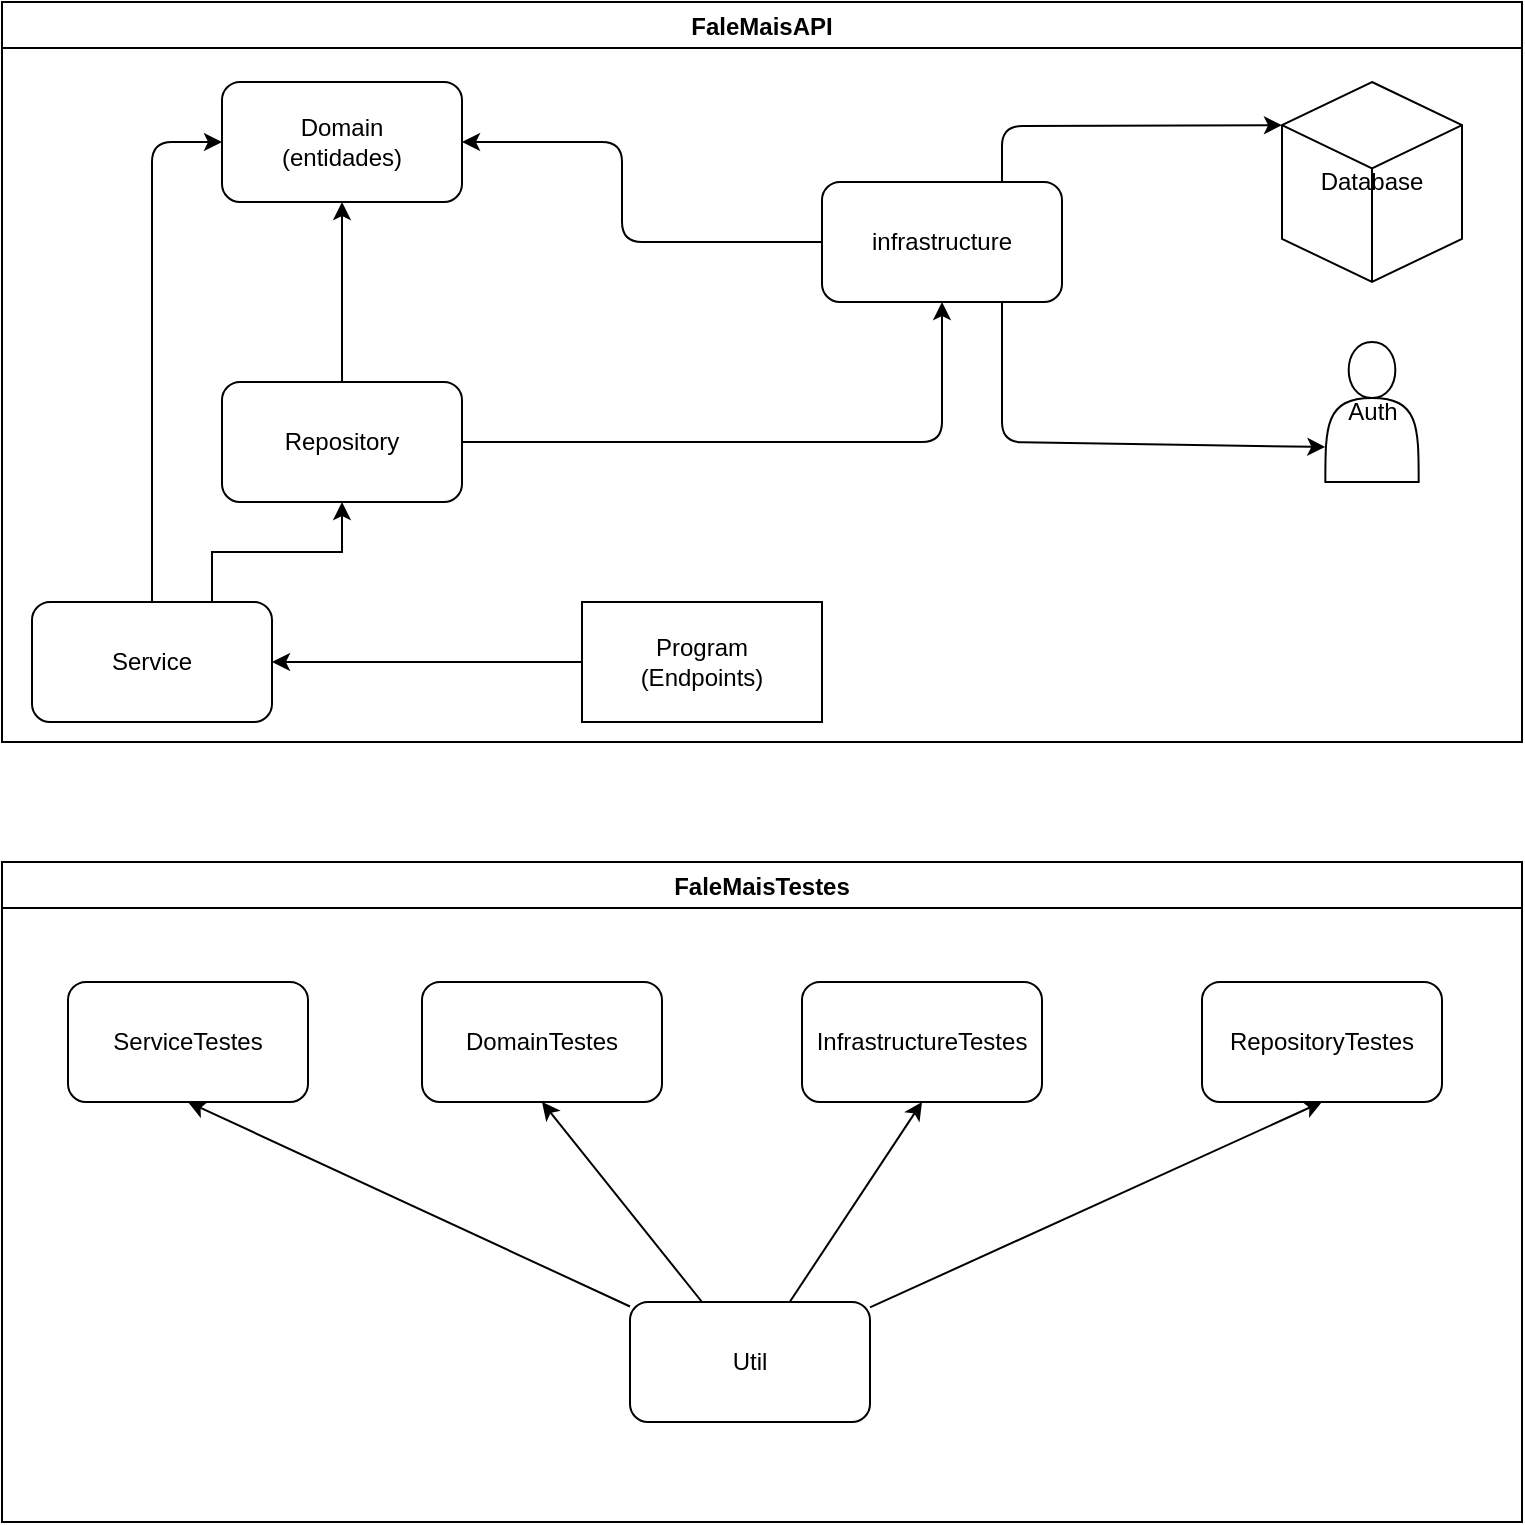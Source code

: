 <mxfile>
    <diagram id="Ge6CGkqSIVCGUo9sEbZC" name="Página-1">
        <mxGraphModel dx="1706" dy="616" grid="1" gridSize="10" guides="1" tooltips="1" connect="1" arrows="1" fold="1" page="1" pageScale="1" pageWidth="827" pageHeight="1169" math="0" shadow="0">
            <root>
                <mxCell id="0"/>
                <mxCell id="1" parent="0"/>
                <mxCell id="3i0ASB1SZt8JwYVFny3z-36" value="FaleMaisAPI" style="swimlane;" parent="1" vertex="1">
                    <mxGeometry x="40" y="20" width="760" height="370" as="geometry"/>
                </mxCell>
                <mxCell id="3i0ASB1SZt8JwYVFny3z-1" value="Domain&lt;br&gt;(entidades)" style="rounded=1;whiteSpace=wrap;html=1;" parent="3i0ASB1SZt8JwYVFny3z-36" vertex="1">
                    <mxGeometry x="110" y="40" width="120" height="60" as="geometry"/>
                </mxCell>
                <mxCell id="3i0ASB1SZt8JwYVFny3z-8" style="edgeStyle=orthogonalEdgeStyle;rounded=0;orthogonalLoop=1;jettySize=auto;html=1;entryX=0.5;entryY=1;entryDx=0;entryDy=0;" parent="3i0ASB1SZt8JwYVFny3z-36" source="3i0ASB1SZt8JwYVFny3z-2" target="3i0ASB1SZt8JwYVFny3z-1" edge="1">
                    <mxGeometry relative="1" as="geometry"/>
                </mxCell>
                <mxCell id="6" style="edgeStyle=none;html=1;entryX=0.5;entryY=1;entryDx=0;entryDy=0;" edge="1" parent="3i0ASB1SZt8JwYVFny3z-36" source="3i0ASB1SZt8JwYVFny3z-2" target="3i0ASB1SZt8JwYVFny3z-4">
                    <mxGeometry relative="1" as="geometry">
                        <Array as="points">
                            <mxPoint x="470" y="220"/>
                        </Array>
                    </mxGeometry>
                </mxCell>
                <mxCell id="3i0ASB1SZt8JwYVFny3z-2" value="Repository" style="rounded=1;whiteSpace=wrap;html=1;" parent="3i0ASB1SZt8JwYVFny3z-36" vertex="1">
                    <mxGeometry x="110" y="190" width="120" height="60" as="geometry"/>
                </mxCell>
                <mxCell id="3i0ASB1SZt8JwYVFny3z-9" style="edgeStyle=orthogonalEdgeStyle;rounded=0;orthogonalLoop=1;jettySize=auto;html=1;entryX=0.5;entryY=1;entryDx=0;entryDy=0;exitX=0.75;exitY=0;exitDx=0;exitDy=0;" parent="3i0ASB1SZt8JwYVFny3z-36" source="3i0ASB1SZt8JwYVFny3z-3" target="3i0ASB1SZt8JwYVFny3z-2" edge="1">
                    <mxGeometry relative="1" as="geometry">
                        <mxPoint x="75" y="260" as="targetPoint"/>
                    </mxGeometry>
                </mxCell>
                <mxCell id="9" style="edgeStyle=none;html=1;entryX=0;entryY=0.5;entryDx=0;entryDy=0;" edge="1" parent="3i0ASB1SZt8JwYVFny3z-36" source="3i0ASB1SZt8JwYVFny3z-3" target="3i0ASB1SZt8JwYVFny3z-1">
                    <mxGeometry relative="1" as="geometry">
                        <Array as="points">
                            <mxPoint x="75" y="70"/>
                        </Array>
                    </mxGeometry>
                </mxCell>
                <mxCell id="3i0ASB1SZt8JwYVFny3z-3" value="Service" style="rounded=1;whiteSpace=wrap;html=1;" parent="3i0ASB1SZt8JwYVFny3z-36" vertex="1">
                    <mxGeometry x="15" y="300" width="120" height="60" as="geometry"/>
                </mxCell>
                <mxCell id="3" style="edgeStyle=none;html=1;entryX=0;entryY=0.75;entryDx=0;entryDy=0;exitX=0.75;exitY=1;exitDx=0;exitDy=0;" edge="1" parent="3i0ASB1SZt8JwYVFny3z-36" source="3i0ASB1SZt8JwYVFny3z-4" target="3i0ASB1SZt8JwYVFny3z-27">
                    <mxGeometry relative="1" as="geometry">
                        <Array as="points">
                            <mxPoint x="500" y="190"/>
                            <mxPoint x="500" y="220"/>
                        </Array>
                    </mxGeometry>
                </mxCell>
                <mxCell id="4" style="edgeStyle=none;html=1;entryX=0;entryY=0;entryDx=0;entryDy=21.607;entryPerimeter=0;exitX=0.75;exitY=0;exitDx=0;exitDy=0;" edge="1" parent="3i0ASB1SZt8JwYVFny3z-36" source="3i0ASB1SZt8JwYVFny3z-4" target="3i0ASB1SZt8JwYVFny3z-23">
                    <mxGeometry relative="1" as="geometry">
                        <Array as="points">
                            <mxPoint x="500" y="62"/>
                        </Array>
                    </mxGeometry>
                </mxCell>
                <mxCell id="7" style="edgeStyle=none;html=1;entryX=1;entryY=0.5;entryDx=0;entryDy=0;" edge="1" parent="3i0ASB1SZt8JwYVFny3z-36" source="3i0ASB1SZt8JwYVFny3z-4" target="3i0ASB1SZt8JwYVFny3z-1">
                    <mxGeometry relative="1" as="geometry">
                        <Array as="points">
                            <mxPoint x="310" y="120"/>
                            <mxPoint x="310" y="70"/>
                        </Array>
                    </mxGeometry>
                </mxCell>
                <mxCell id="3i0ASB1SZt8JwYVFny3z-4" value="infrastructure" style="rounded=1;whiteSpace=wrap;html=1;" parent="3i0ASB1SZt8JwYVFny3z-36" vertex="1">
                    <mxGeometry x="410" y="90" width="120" height="60" as="geometry"/>
                </mxCell>
                <mxCell id="3i0ASB1SZt8JwYVFny3z-14" style="edgeStyle=orthogonalEdgeStyle;rounded=0;orthogonalLoop=1;jettySize=auto;html=1;" parent="3i0ASB1SZt8JwYVFny3z-36" source="3i0ASB1SZt8JwYVFny3z-12" target="3i0ASB1SZt8JwYVFny3z-3" edge="1">
                    <mxGeometry relative="1" as="geometry"/>
                </mxCell>
                <mxCell id="3i0ASB1SZt8JwYVFny3z-12" value="Program&lt;br&gt;(Endpoints)" style="rounded=0;whiteSpace=wrap;html=1;" parent="3i0ASB1SZt8JwYVFny3z-36" vertex="1">
                    <mxGeometry x="290" y="300" width="120" height="60" as="geometry"/>
                </mxCell>
                <mxCell id="3i0ASB1SZt8JwYVFny3z-23" value="Database" style="html=1;whiteSpace=wrap;shape=isoCube2;backgroundOutline=1;isoAngle=15;" parent="3i0ASB1SZt8JwYVFny3z-36" vertex="1">
                    <mxGeometry x="640" y="40" width="90" height="100" as="geometry"/>
                </mxCell>
                <mxCell id="3i0ASB1SZt8JwYVFny3z-27" value="Auth" style="shape=actor;whiteSpace=wrap;html=1;" parent="3i0ASB1SZt8JwYVFny3z-36" vertex="1">
                    <mxGeometry x="661.67" y="170" width="46.67" height="70" as="geometry"/>
                </mxCell>
                <mxCell id="3i0ASB1SZt8JwYVFny3z-37" value="FaleMaisTestes" style="swimlane;" parent="1" vertex="1">
                    <mxGeometry x="40" y="450" width="760" height="330" as="geometry"/>
                </mxCell>
                <mxCell id="3i0ASB1SZt8JwYVFny3z-41" value="ServiceTestes" style="rounded=1;whiteSpace=wrap;html=1;" parent="3i0ASB1SZt8JwYVFny3z-37" vertex="1">
                    <mxGeometry x="33" y="60" width="120" height="60" as="geometry"/>
                </mxCell>
                <mxCell id="3i0ASB1SZt8JwYVFny3z-42" value="DomainTestes" style="rounded=1;whiteSpace=wrap;html=1;" parent="3i0ASB1SZt8JwYVFny3z-37" vertex="1">
                    <mxGeometry x="210" y="60" width="120" height="60" as="geometry"/>
                </mxCell>
                <mxCell id="11" value="InfrastructureTestes" style="rounded=1;whiteSpace=wrap;html=1;" vertex="1" parent="3i0ASB1SZt8JwYVFny3z-37">
                    <mxGeometry x="400" y="60" width="120" height="60" as="geometry"/>
                </mxCell>
                <mxCell id="12" value="RepositoryTestes" style="rounded=1;whiteSpace=wrap;html=1;" vertex="1" parent="3i0ASB1SZt8JwYVFny3z-37">
                    <mxGeometry x="600" y="60" width="120" height="60" as="geometry"/>
                </mxCell>
                <mxCell id="15" style="edgeStyle=none;html=1;entryX=0.5;entryY=1;entryDx=0;entryDy=0;" edge="1" parent="3i0ASB1SZt8JwYVFny3z-37" source="13" target="12">
                    <mxGeometry relative="1" as="geometry"/>
                </mxCell>
                <mxCell id="16" style="edgeStyle=none;html=1;entryX=0.5;entryY=1;entryDx=0;entryDy=0;" edge="1" parent="3i0ASB1SZt8JwYVFny3z-37" source="13" target="11">
                    <mxGeometry relative="1" as="geometry"/>
                </mxCell>
                <mxCell id="17" style="edgeStyle=none;html=1;entryX=0.5;entryY=1;entryDx=0;entryDy=0;" edge="1" parent="3i0ASB1SZt8JwYVFny3z-37" source="13" target="3i0ASB1SZt8JwYVFny3z-42">
                    <mxGeometry relative="1" as="geometry"/>
                </mxCell>
                <mxCell id="18" style="edgeStyle=none;html=1;entryX=0.5;entryY=1;entryDx=0;entryDy=0;" edge="1" parent="3i0ASB1SZt8JwYVFny3z-37" source="13" target="3i0ASB1SZt8JwYVFny3z-41">
                    <mxGeometry relative="1" as="geometry"/>
                </mxCell>
                <mxCell id="13" value="Util" style="rounded=1;whiteSpace=wrap;html=1;" vertex="1" parent="3i0ASB1SZt8JwYVFny3z-37">
                    <mxGeometry x="314" y="220" width="120" height="60" as="geometry"/>
                </mxCell>
            </root>
        </mxGraphModel>
    </diagram>
</mxfile>